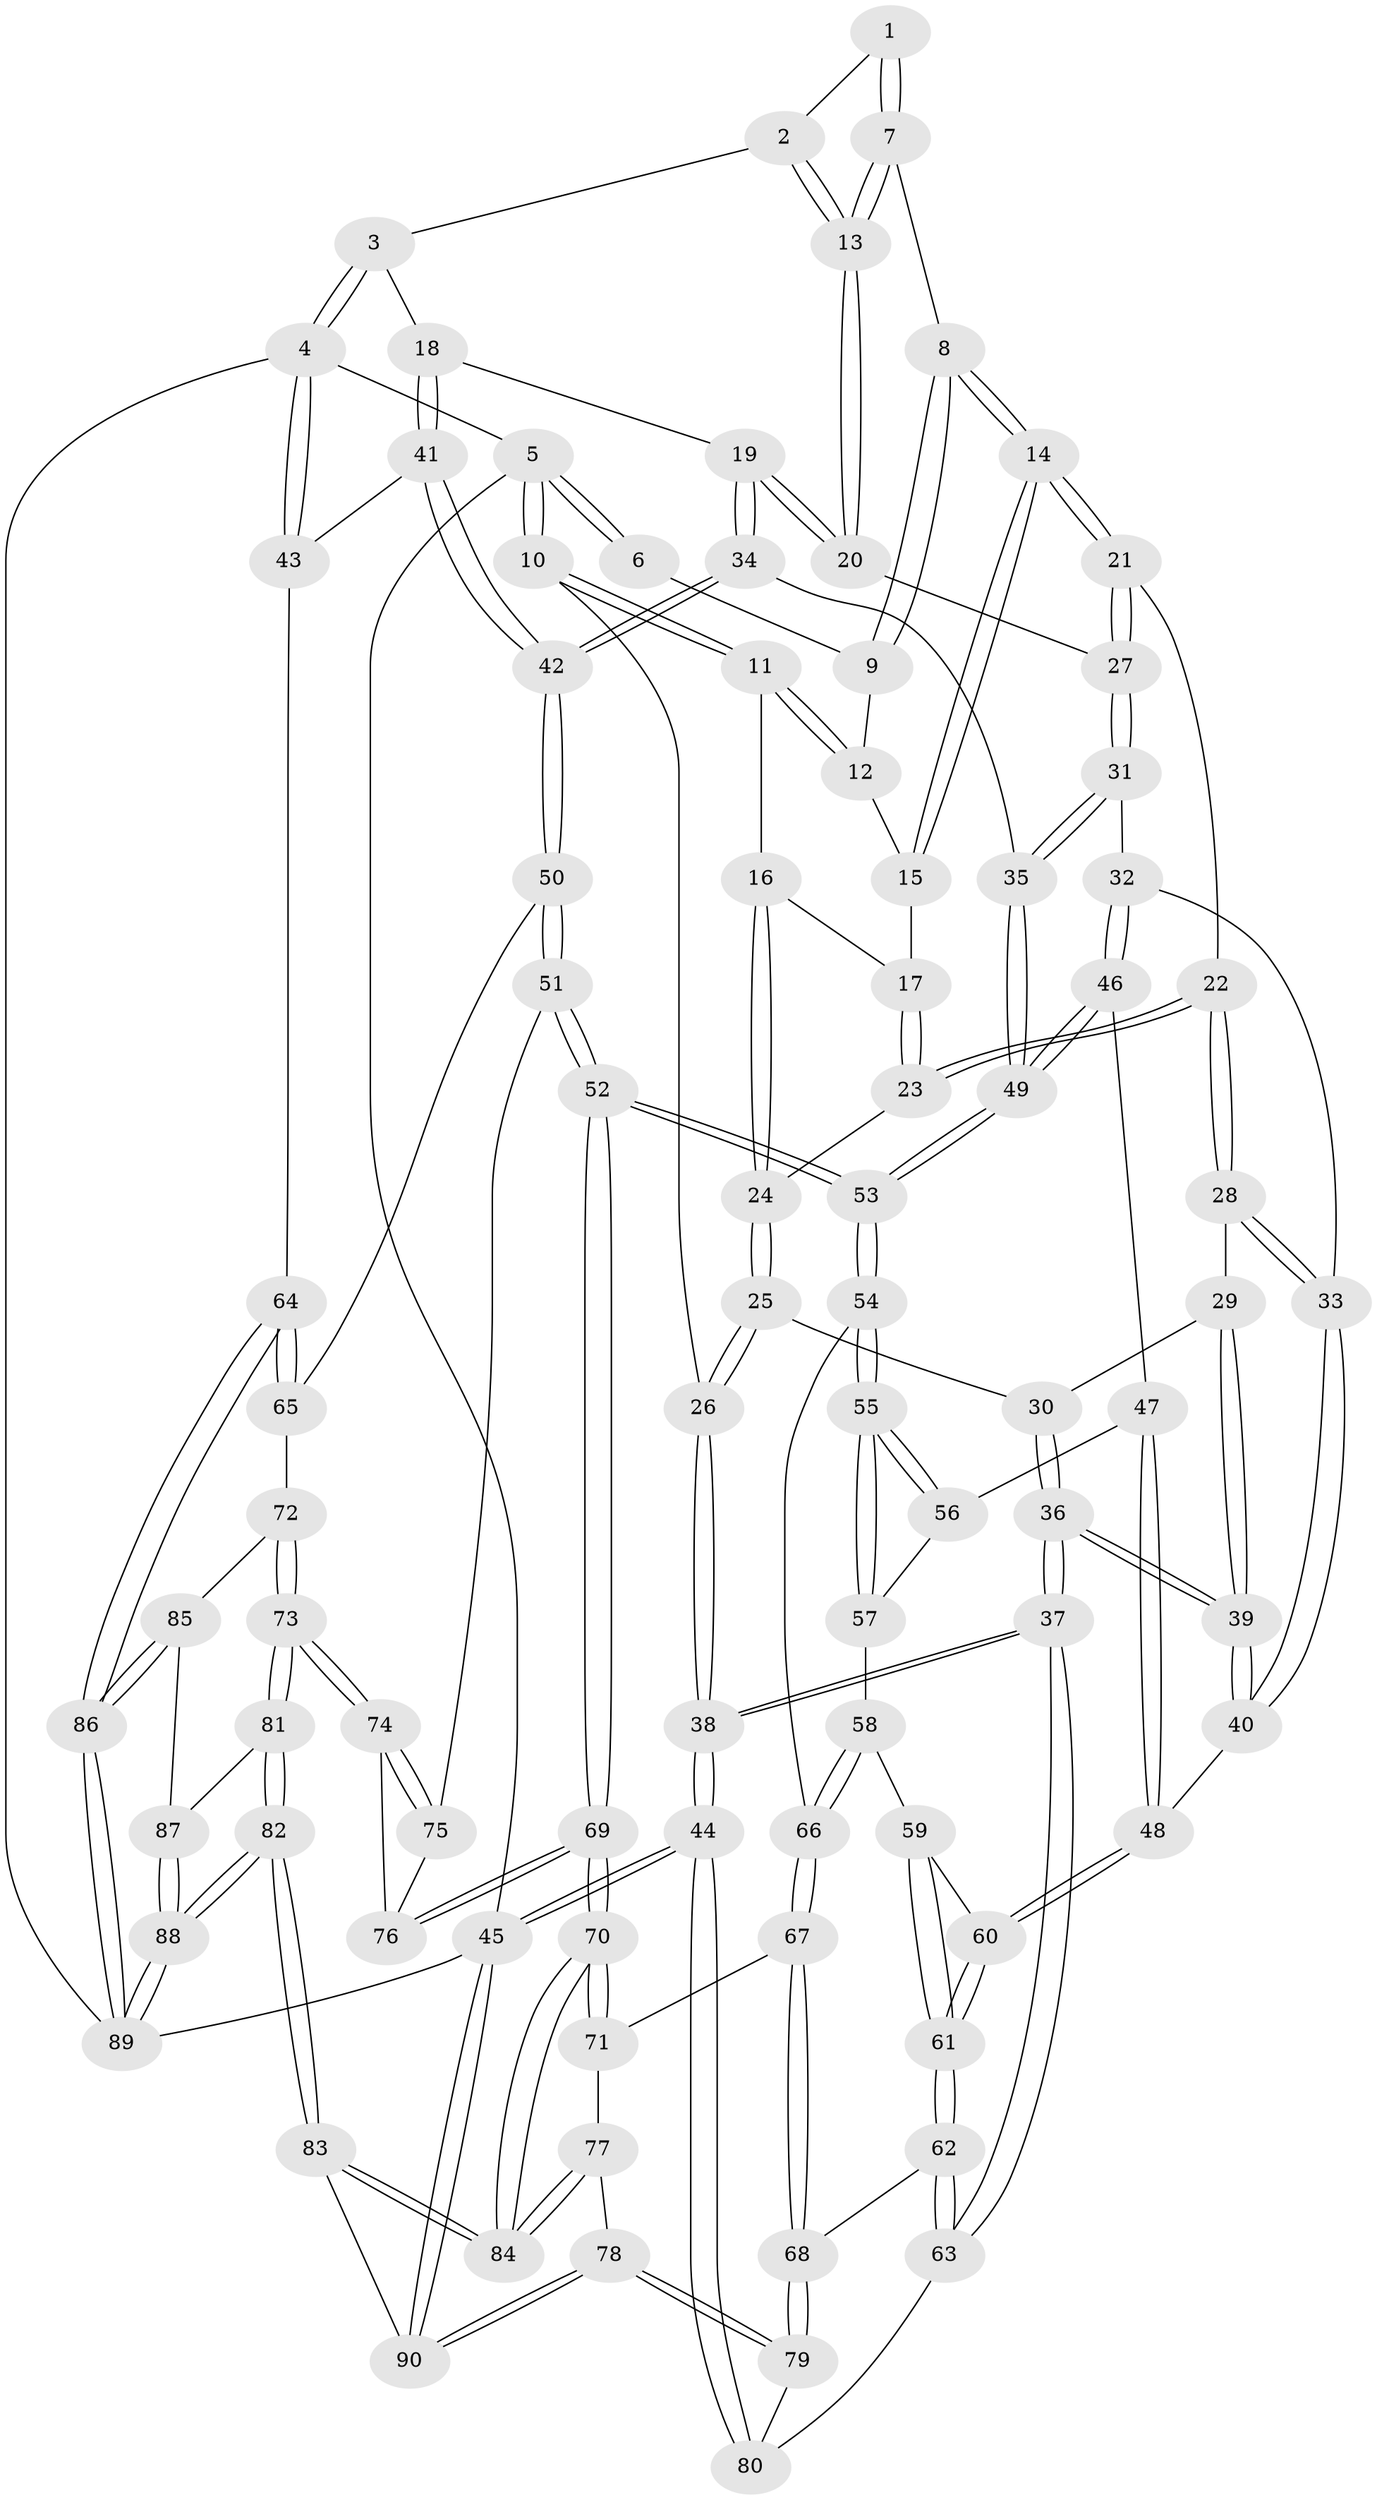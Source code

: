 // Generated by graph-tools (version 1.1) at 2025/51/03/09/25 03:51:07]
// undirected, 90 vertices, 222 edges
graph export_dot {
graph [start="1"]
  node [color=gray90,style=filled];
  1 [pos="+0.37768051482225146+0"];
  2 [pos="+0.7066090003049044+0"];
  3 [pos="+0.9546695337653244+0"];
  4 [pos="+1+0"];
  5 [pos="+0+0"];
  6 [pos="+0.3201601760728119+0"];
  7 [pos="+0.5007954820386177+0.0965993197175413"];
  8 [pos="+0.4610367031874303+0.0894030307147083"];
  9 [pos="+0.3133828413107029+0"];
  10 [pos="+0+0"];
  11 [pos="+0.11339090090616913+0.05274606433212531"];
  12 [pos="+0.29209384713543807+0"];
  13 [pos="+0.5902710239898445+0.13325869413932162"];
  14 [pos="+0.34732282476071535+0.12736655305348332"];
  15 [pos="+0.29149741336840723+0.004247342538409741"];
  16 [pos="+0.15240940338592823+0.11053984210086636"];
  17 [pos="+0.21494192688260982+0.10026331840320189"];
  18 [pos="+0.8376179186346094+0.2868804370978953"];
  19 [pos="+0.7502058007500989+0.27130946700616604"];
  20 [pos="+0.596431054668262+0.16158220764782225"];
  21 [pos="+0.32559501245940276+0.22947363406986734"];
  22 [pos="+0.3226877937236326+0.2314027963277451"];
  23 [pos="+0.2723184261352574+0.20809878962481265"];
  24 [pos="+0.12532033977820844+0.20571829236474787"];
  25 [pos="+0.08363222713801445+0.23887061193347137"];
  26 [pos="+0+0.0476141970562018"];
  27 [pos="+0.489406013218643+0.2489167657766612"];
  28 [pos="+0.30639550462702825+0.28152536819770857"];
  29 [pos="+0.25306900612123806+0.312370416812823"];
  30 [pos="+0.08904202300111584+0.25432782396391485"];
  31 [pos="+0.4855732049148606+0.4282478871924657"];
  32 [pos="+0.44287134639554143+0.43709134252800885"];
  33 [pos="+0.34639609681712796+0.3761350768671599"];
  34 [pos="+0.5528120778057503+0.46093615791003173"];
  35 [pos="+0.5482365736472722+0.4620845391397603"];
  36 [pos="+0.1025092652180914+0.4890676437076614"];
  37 [pos="+0+0.6586762083462678"];
  38 [pos="+0+0.6645154082489132"];
  39 [pos="+0.12962129820618173+0.48599296724886526"];
  40 [pos="+0.20071017612624217+0.5015032139175342"];
  41 [pos="+0.9038363027607419+0.34960908526207224"];
  42 [pos="+0.7938607444303475+0.5689111513581828"];
  43 [pos="+1+0.3688005391874407"];
  44 [pos="+0+1"];
  45 [pos="+0+1"];
  46 [pos="+0.3814150976332299+0.5105906191149865"];
  47 [pos="+0.3341561827506141+0.5375997994744162"];
  48 [pos="+0.21771328921723948+0.5115962829076862"];
  49 [pos="+0.5298426198718041+0.6977790512607746"];
  50 [pos="+0.7910245539994865+0.6192270747772798"];
  51 [pos="+0.7580281380029731+0.650868709269145"];
  52 [pos="+0.5461944856911508+0.7197686542171166"];
  53 [pos="+0.5298643694158496+0.6980073768448084"];
  54 [pos="+0.4123310054170466+0.6766597106063813"];
  55 [pos="+0.39194288916949316+0.6538705910879841"];
  56 [pos="+0.3371314715652449+0.5506878410704442"];
  57 [pos="+0.30221987674470013+0.6419684611806656"];
  58 [pos="+0.28718031962877255+0.6530336288567957"];
  59 [pos="+0.27003940330621834+0.6499915379256826"];
  60 [pos="+0.22842386698641232+0.5462078688820228"];
  61 [pos="+0.2199642675635804+0.6948661400001285"];
  62 [pos="+0.15582471227088945+0.7696386553023349"];
  63 [pos="+0.13933546703398744+0.7673643748220119"];
  64 [pos="+1+0.724845290421733"];
  65 [pos="+0.8447925232482912+0.6520467253717538"];
  66 [pos="+0.3285479428102681+0.7209877583733161"];
  67 [pos="+0.27744208997912745+0.7961332582768648"];
  68 [pos="+0.1843411609026752+0.782373810726263"];
  69 [pos="+0.532893547528588+0.8392196339971913"];
  70 [pos="+0.5178899096439223+0.8758613024175885"];
  71 [pos="+0.2987708242253973+0.8158830693292786"];
  72 [pos="+0.9049012468253534+0.853204736043848"];
  73 [pos="+0.8100586685320472+0.887002545199903"];
  74 [pos="+0.787826418846574+0.8595232133922962"];
  75 [pos="+0.7675995033237392+0.7579563044241945"];
  76 [pos="+0.6514567020423304+0.8415732377268211"];
  77 [pos="+0.286102388381622+0.9552492032182652"];
  78 [pos="+0.23559955834462096+1"];
  79 [pos="+0.23375349423015557+1"];
  80 [pos="+0.14549122260540598+0.9511576493377406"];
  81 [pos="+0.729178567632375+1"];
  82 [pos="+0.6914110799655985+1"];
  83 [pos="+0.6035085015755385+1"];
  84 [pos="+0.5204040200409707+0.9404725923273217"];
  85 [pos="+0.9160801453089015+0.8547052543665831"];
  86 [pos="+1+0.7478364142182776"];
  87 [pos="+0.9355364033030918+0.9245956427798144"];
  88 [pos="+1+1"];
  89 [pos="+1+1"];
  90 [pos="+0.23585150001594657+1"];
  1 -- 2;
  1 -- 7;
  1 -- 7;
  2 -- 3;
  2 -- 13;
  2 -- 13;
  3 -- 4;
  3 -- 4;
  3 -- 18;
  4 -- 5;
  4 -- 43;
  4 -- 43;
  4 -- 89;
  5 -- 6;
  5 -- 6;
  5 -- 10;
  5 -- 10;
  5 -- 45;
  6 -- 9;
  7 -- 8;
  7 -- 13;
  7 -- 13;
  8 -- 9;
  8 -- 9;
  8 -- 14;
  8 -- 14;
  9 -- 12;
  10 -- 11;
  10 -- 11;
  10 -- 26;
  11 -- 12;
  11 -- 12;
  11 -- 16;
  12 -- 15;
  13 -- 20;
  13 -- 20;
  14 -- 15;
  14 -- 15;
  14 -- 21;
  14 -- 21;
  15 -- 17;
  16 -- 17;
  16 -- 24;
  16 -- 24;
  17 -- 23;
  17 -- 23;
  18 -- 19;
  18 -- 41;
  18 -- 41;
  19 -- 20;
  19 -- 20;
  19 -- 34;
  19 -- 34;
  20 -- 27;
  21 -- 22;
  21 -- 27;
  21 -- 27;
  22 -- 23;
  22 -- 23;
  22 -- 28;
  22 -- 28;
  23 -- 24;
  24 -- 25;
  24 -- 25;
  25 -- 26;
  25 -- 26;
  25 -- 30;
  26 -- 38;
  26 -- 38;
  27 -- 31;
  27 -- 31;
  28 -- 29;
  28 -- 33;
  28 -- 33;
  29 -- 30;
  29 -- 39;
  29 -- 39;
  30 -- 36;
  30 -- 36;
  31 -- 32;
  31 -- 35;
  31 -- 35;
  32 -- 33;
  32 -- 46;
  32 -- 46;
  33 -- 40;
  33 -- 40;
  34 -- 35;
  34 -- 42;
  34 -- 42;
  35 -- 49;
  35 -- 49;
  36 -- 37;
  36 -- 37;
  36 -- 39;
  36 -- 39;
  37 -- 38;
  37 -- 38;
  37 -- 63;
  37 -- 63;
  38 -- 44;
  38 -- 44;
  39 -- 40;
  39 -- 40;
  40 -- 48;
  41 -- 42;
  41 -- 42;
  41 -- 43;
  42 -- 50;
  42 -- 50;
  43 -- 64;
  44 -- 45;
  44 -- 45;
  44 -- 80;
  44 -- 80;
  45 -- 90;
  45 -- 90;
  45 -- 89;
  46 -- 47;
  46 -- 49;
  46 -- 49;
  47 -- 48;
  47 -- 48;
  47 -- 56;
  48 -- 60;
  48 -- 60;
  49 -- 53;
  49 -- 53;
  50 -- 51;
  50 -- 51;
  50 -- 65;
  51 -- 52;
  51 -- 52;
  51 -- 75;
  52 -- 53;
  52 -- 53;
  52 -- 69;
  52 -- 69;
  53 -- 54;
  53 -- 54;
  54 -- 55;
  54 -- 55;
  54 -- 66;
  55 -- 56;
  55 -- 56;
  55 -- 57;
  55 -- 57;
  56 -- 57;
  57 -- 58;
  58 -- 59;
  58 -- 66;
  58 -- 66;
  59 -- 60;
  59 -- 61;
  59 -- 61;
  60 -- 61;
  60 -- 61;
  61 -- 62;
  61 -- 62;
  62 -- 63;
  62 -- 63;
  62 -- 68;
  63 -- 80;
  64 -- 65;
  64 -- 65;
  64 -- 86;
  64 -- 86;
  65 -- 72;
  66 -- 67;
  66 -- 67;
  67 -- 68;
  67 -- 68;
  67 -- 71;
  68 -- 79;
  68 -- 79;
  69 -- 70;
  69 -- 70;
  69 -- 76;
  69 -- 76;
  70 -- 71;
  70 -- 71;
  70 -- 84;
  70 -- 84;
  71 -- 77;
  72 -- 73;
  72 -- 73;
  72 -- 85;
  73 -- 74;
  73 -- 74;
  73 -- 81;
  73 -- 81;
  74 -- 75;
  74 -- 75;
  74 -- 76;
  75 -- 76;
  77 -- 78;
  77 -- 84;
  77 -- 84;
  78 -- 79;
  78 -- 79;
  78 -- 90;
  78 -- 90;
  79 -- 80;
  81 -- 82;
  81 -- 82;
  81 -- 87;
  82 -- 83;
  82 -- 83;
  82 -- 88;
  82 -- 88;
  83 -- 84;
  83 -- 84;
  83 -- 90;
  85 -- 86;
  85 -- 86;
  85 -- 87;
  86 -- 89;
  86 -- 89;
  87 -- 88;
  87 -- 88;
  88 -- 89;
  88 -- 89;
}
